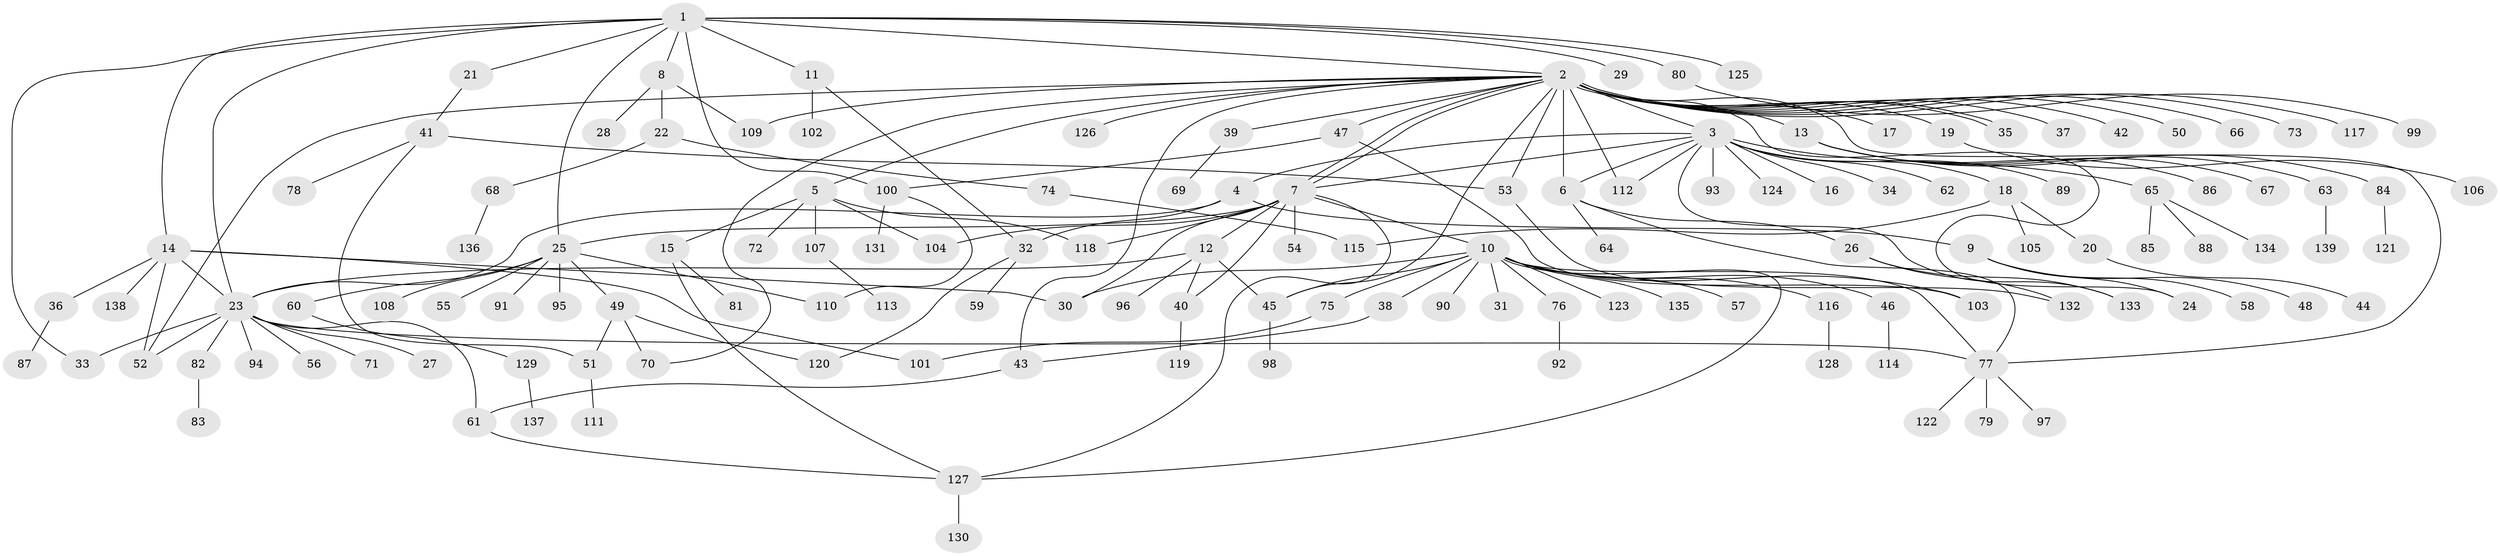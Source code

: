 // coarse degree distribution, {11: 0.01904761904761905, 29: 0.009523809523809525, 13: 0.009523809523809525, 4: 0.0761904761904762, 6: 0.009523809523809525, 9: 0.009523809523809525, 3: 0.09523809523809523, 16: 0.01904761904761905, 5: 0.009523809523809525, 2: 0.2, 1: 0.5333333333333333, 8: 0.009523809523809525}
// Generated by graph-tools (version 1.1) at 2025/51/02/27/25 19:51:54]
// undirected, 139 vertices, 179 edges
graph export_dot {
graph [start="1"]
  node [color=gray90,style=filled];
  1;
  2;
  3;
  4;
  5;
  6;
  7;
  8;
  9;
  10;
  11;
  12;
  13;
  14;
  15;
  16;
  17;
  18;
  19;
  20;
  21;
  22;
  23;
  24;
  25;
  26;
  27;
  28;
  29;
  30;
  31;
  32;
  33;
  34;
  35;
  36;
  37;
  38;
  39;
  40;
  41;
  42;
  43;
  44;
  45;
  46;
  47;
  48;
  49;
  50;
  51;
  52;
  53;
  54;
  55;
  56;
  57;
  58;
  59;
  60;
  61;
  62;
  63;
  64;
  65;
  66;
  67;
  68;
  69;
  70;
  71;
  72;
  73;
  74;
  75;
  76;
  77;
  78;
  79;
  80;
  81;
  82;
  83;
  84;
  85;
  86;
  87;
  88;
  89;
  90;
  91;
  92;
  93;
  94;
  95;
  96;
  97;
  98;
  99;
  100;
  101;
  102;
  103;
  104;
  105;
  106;
  107;
  108;
  109;
  110;
  111;
  112;
  113;
  114;
  115;
  116;
  117;
  118;
  119;
  120;
  121;
  122;
  123;
  124;
  125;
  126;
  127;
  128;
  129;
  130;
  131;
  132;
  133;
  134;
  135;
  136;
  137;
  138;
  139;
  1 -- 2;
  1 -- 8;
  1 -- 11;
  1 -- 14;
  1 -- 21;
  1 -- 23;
  1 -- 25;
  1 -- 29;
  1 -- 33;
  1 -- 80;
  1 -- 100;
  1 -- 125;
  2 -- 3;
  2 -- 5;
  2 -- 6;
  2 -- 7;
  2 -- 7;
  2 -- 13;
  2 -- 17;
  2 -- 19;
  2 -- 24;
  2 -- 35;
  2 -- 35;
  2 -- 37;
  2 -- 39;
  2 -- 42;
  2 -- 43;
  2 -- 45;
  2 -- 47;
  2 -- 50;
  2 -- 52;
  2 -- 53;
  2 -- 66;
  2 -- 70;
  2 -- 73;
  2 -- 77;
  2 -- 109;
  2 -- 112;
  2 -- 117;
  2 -- 126;
  3 -- 4;
  3 -- 6;
  3 -- 7;
  3 -- 16;
  3 -- 18;
  3 -- 34;
  3 -- 62;
  3 -- 65;
  3 -- 89;
  3 -- 93;
  3 -- 112;
  3 -- 124;
  3 -- 133;
  4 -- 9;
  4 -- 23;
  4 -- 32;
  5 -- 15;
  5 -- 72;
  5 -- 104;
  5 -- 107;
  5 -- 118;
  6 -- 26;
  6 -- 64;
  6 -- 77;
  7 -- 10;
  7 -- 12;
  7 -- 25;
  7 -- 30;
  7 -- 40;
  7 -- 54;
  7 -- 104;
  7 -- 118;
  7 -- 127;
  8 -- 22;
  8 -- 28;
  8 -- 109;
  9 -- 24;
  9 -- 48;
  9 -- 58;
  10 -- 30;
  10 -- 31;
  10 -- 38;
  10 -- 45;
  10 -- 46;
  10 -- 57;
  10 -- 75;
  10 -- 76;
  10 -- 77;
  10 -- 90;
  10 -- 103;
  10 -- 116;
  10 -- 123;
  10 -- 127;
  10 -- 135;
  11 -- 32;
  11 -- 102;
  12 -- 23;
  12 -- 40;
  12 -- 45;
  12 -- 96;
  13 -- 63;
  13 -- 67;
  13 -- 84;
  13 -- 86;
  14 -- 23;
  14 -- 30;
  14 -- 36;
  14 -- 52;
  14 -- 101;
  14 -- 138;
  15 -- 81;
  15 -- 127;
  18 -- 20;
  18 -- 105;
  18 -- 115;
  19 -- 106;
  20 -- 44;
  21 -- 41;
  22 -- 68;
  22 -- 74;
  23 -- 27;
  23 -- 33;
  23 -- 52;
  23 -- 56;
  23 -- 61;
  23 -- 71;
  23 -- 77;
  23 -- 82;
  23 -- 94;
  25 -- 49;
  25 -- 55;
  25 -- 60;
  25 -- 91;
  25 -- 95;
  25 -- 108;
  25 -- 110;
  26 -- 132;
  26 -- 133;
  32 -- 59;
  32 -- 120;
  36 -- 87;
  38 -- 43;
  39 -- 69;
  40 -- 119;
  41 -- 51;
  41 -- 53;
  41 -- 78;
  43 -- 61;
  45 -- 98;
  46 -- 114;
  47 -- 100;
  47 -- 103;
  49 -- 51;
  49 -- 70;
  49 -- 120;
  51 -- 111;
  53 -- 132;
  60 -- 129;
  61 -- 127;
  63 -- 139;
  65 -- 85;
  65 -- 88;
  65 -- 134;
  68 -- 136;
  74 -- 115;
  75 -- 101;
  76 -- 92;
  77 -- 79;
  77 -- 97;
  77 -- 122;
  80 -- 99;
  82 -- 83;
  84 -- 121;
  100 -- 110;
  100 -- 131;
  107 -- 113;
  116 -- 128;
  127 -- 130;
  129 -- 137;
}
